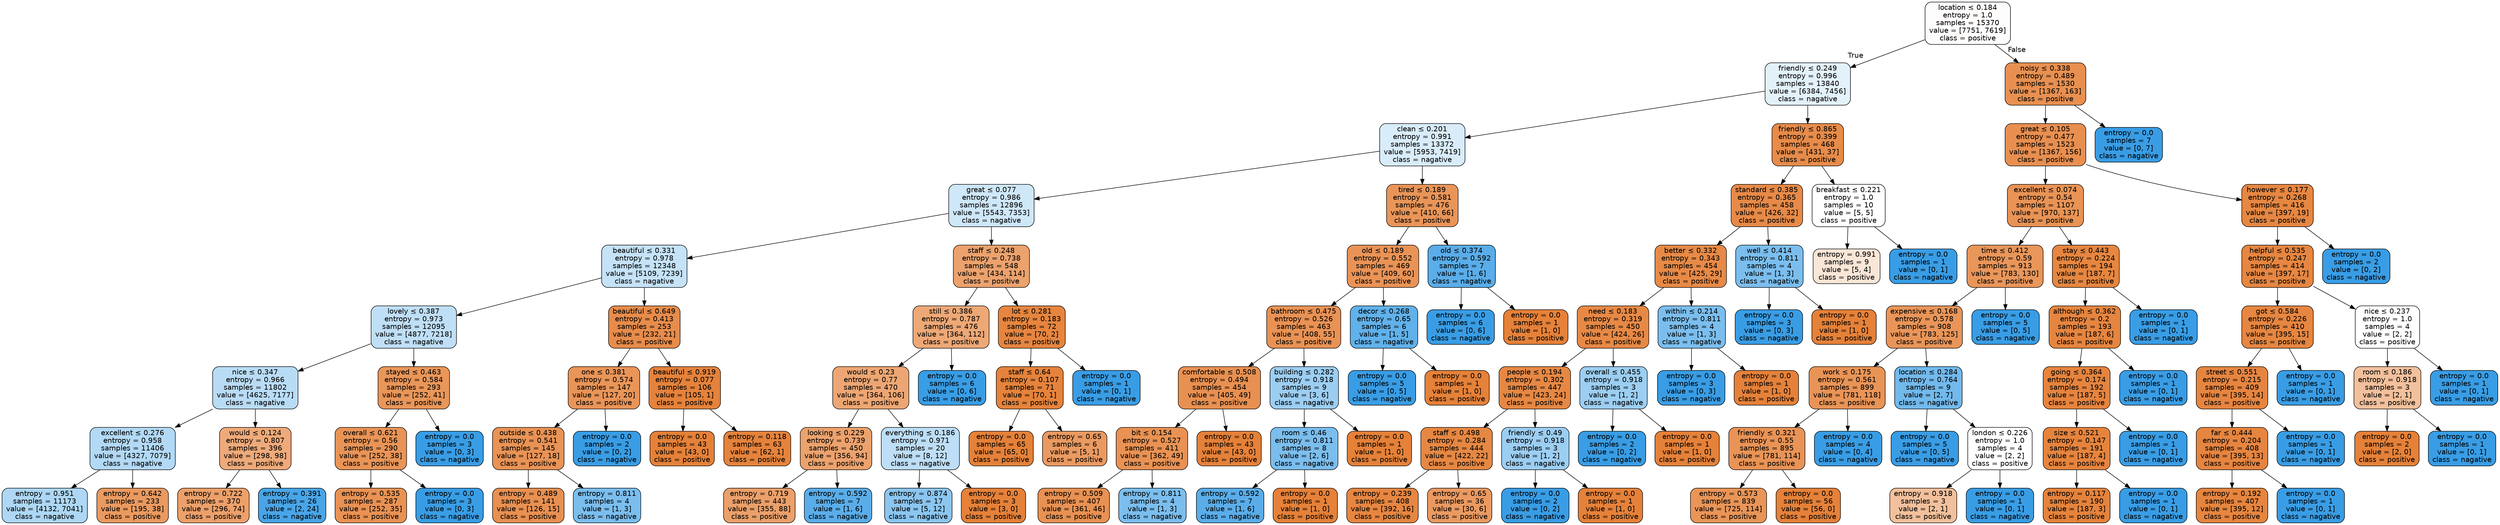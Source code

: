 digraph Tree {
node [shape=box, style="filled, rounded", color="black", fontname=helvetica] ;
edge [fontname=helvetica] ;
0 [label=<location &le; 0.184<br/>entropy = 1.0<br/>samples = 15370<br/>value = [7751, 7619]<br/>class = positive>, fillcolor="#fffdfc"] ;
1 [label=<friendly &le; 0.249<br/>entropy = 0.996<br/>samples = 13840<br/>value = [6384, 7456]<br/>class = nagative>, fillcolor="#e3f1fb"] ;
0 -> 1 [labeldistance=2.5, labelangle=45, headlabel="True"] ;
2 [label=<clean &le; 0.201<br/>entropy = 0.991<br/>samples = 13372<br/>value = [5953, 7419]<br/>class = nagative>, fillcolor="#d8ecfa"] ;
1 -> 2 ;
3 [label=<great &le; 0.077<br/>entropy = 0.986<br/>samples = 12896<br/>value = [5543, 7353]<br/>class = nagative>, fillcolor="#cee7f9"] ;
2 -> 3 ;
4 [label=<beautiful &le; 0.331<br/>entropy = 0.978<br/>samples = 12348<br/>value = [5109, 7239]<br/>class = nagative>, fillcolor="#c5e2f7"] ;
3 -> 4 ;
5 [label=<lovely &le; 0.387<br/>entropy = 0.973<br/>samples = 12095<br/>value = [4877, 7218]<br/>class = nagative>, fillcolor="#bfdff7"] ;
4 -> 5 ;
6 [label=<nice &le; 0.347<br/>entropy = 0.966<br/>samples = 11802<br/>value = [4625, 7177]<br/>class = nagative>, fillcolor="#b9dcf6"] ;
5 -> 6 ;
7 [label=<excellent &le; 0.276<br/>entropy = 0.958<br/>samples = 11406<br/>value = [4327, 7079]<br/>class = nagative>, fillcolor="#b2d9f5"] ;
6 -> 7 ;
8 [label=<entropy = 0.951<br/>samples = 11173<br/>value = [4132, 7041]<br/>class = nagative>, fillcolor="#add7f4"] ;
7 -> 8 ;
9 [label=<entropy = 0.642<br/>samples = 233<br/>value = [195, 38]<br/>class = positive>, fillcolor="#ea9a60"] ;
7 -> 9 ;
10 [label=<would &le; 0.124<br/>entropy = 0.807<br/>samples = 396<br/>value = [298, 98]<br/>class = positive>, fillcolor="#eeaa7a"] ;
6 -> 10 ;
11 [label=<entropy = 0.722<br/>samples = 370<br/>value = [296, 74]<br/>class = positive>, fillcolor="#eca06a"] ;
10 -> 11 ;
12 [label=<entropy = 0.391<br/>samples = 26<br/>value = [2, 24]<br/>class = nagative>, fillcolor="#49a5e7"] ;
10 -> 12 ;
13 [label=<stayed &le; 0.463<br/>entropy = 0.584<br/>samples = 293<br/>value = [252, 41]<br/>class = positive>, fillcolor="#e99659"] ;
5 -> 13 ;
14 [label=<overall &le; 0.621<br/>entropy = 0.56<br/>samples = 290<br/>value = [252, 38]<br/>class = positive>, fillcolor="#e99457"] ;
13 -> 14 ;
15 [label=<entropy = 0.535<br/>samples = 287<br/>value = [252, 35]<br/>class = positive>, fillcolor="#e99254"] ;
14 -> 15 ;
16 [label=<entropy = 0.0<br/>samples = 3<br/>value = [0, 3]<br/>class = nagative>, fillcolor="#399de5"] ;
14 -> 16 ;
17 [label=<entropy = 0.0<br/>samples = 3<br/>value = [0, 3]<br/>class = nagative>, fillcolor="#399de5"] ;
13 -> 17 ;
18 [label=<beautiful &le; 0.649<br/>entropy = 0.413<br/>samples = 253<br/>value = [232, 21]<br/>class = positive>, fillcolor="#e78c4b"] ;
4 -> 18 ;
19 [label=<one &le; 0.381<br/>entropy = 0.574<br/>samples = 147<br/>value = [127, 20]<br/>class = positive>, fillcolor="#e99558"] ;
18 -> 19 ;
20 [label=<outside &le; 0.438<br/>entropy = 0.541<br/>samples = 145<br/>value = [127, 18]<br/>class = positive>, fillcolor="#e99355"] ;
19 -> 20 ;
21 [label=<entropy = 0.489<br/>samples = 141<br/>value = [126, 15]<br/>class = positive>, fillcolor="#e89051"] ;
20 -> 21 ;
22 [label=<entropy = 0.811<br/>samples = 4<br/>value = [1, 3]<br/>class = nagative>, fillcolor="#7bbeee"] ;
20 -> 22 ;
23 [label=<entropy = 0.0<br/>samples = 2<br/>value = [0, 2]<br/>class = nagative>, fillcolor="#399de5"] ;
19 -> 23 ;
24 [label=<beautiful &le; 0.919<br/>entropy = 0.077<br/>samples = 106<br/>value = [105, 1]<br/>class = positive>, fillcolor="#e5823b"] ;
18 -> 24 ;
25 [label=<entropy = 0.0<br/>samples = 43<br/>value = [43, 0]<br/>class = positive>, fillcolor="#e58139"] ;
24 -> 25 ;
26 [label=<entropy = 0.118<br/>samples = 63<br/>value = [62, 1]<br/>class = positive>, fillcolor="#e5833c"] ;
24 -> 26 ;
27 [label=<staff &le; 0.248<br/>entropy = 0.738<br/>samples = 548<br/>value = [434, 114]<br/>class = positive>, fillcolor="#eca26d"] ;
3 -> 27 ;
28 [label=<still &le; 0.386<br/>entropy = 0.787<br/>samples = 476<br/>value = [364, 112]<br/>class = positive>, fillcolor="#eda876"] ;
27 -> 28 ;
29 [label=<would &le; 0.23<br/>entropy = 0.77<br/>samples = 470<br/>value = [364, 106]<br/>class = positive>, fillcolor="#eda673"] ;
28 -> 29 ;
30 [label=<looking &le; 0.229<br/>entropy = 0.739<br/>samples = 450<br/>value = [356, 94]<br/>class = positive>, fillcolor="#eca26d"] ;
29 -> 30 ;
31 [label=<entropy = 0.719<br/>samples = 443<br/>value = [355, 88]<br/>class = positive>, fillcolor="#eba06a"] ;
30 -> 31 ;
32 [label=<entropy = 0.592<br/>samples = 7<br/>value = [1, 6]<br/>class = nagative>, fillcolor="#5aade9"] ;
30 -> 32 ;
33 [label=<everything &le; 0.186<br/>entropy = 0.971<br/>samples = 20<br/>value = [8, 12]<br/>class = nagative>, fillcolor="#bddef6"] ;
29 -> 33 ;
34 [label=<entropy = 0.874<br/>samples = 17<br/>value = [5, 12]<br/>class = nagative>, fillcolor="#8bc6f0"] ;
33 -> 34 ;
35 [label=<entropy = 0.0<br/>samples = 3<br/>value = [3, 0]<br/>class = positive>, fillcolor="#e58139"] ;
33 -> 35 ;
36 [label=<entropy = 0.0<br/>samples = 6<br/>value = [0, 6]<br/>class = nagative>, fillcolor="#399de5"] ;
28 -> 36 ;
37 [label=<lot &le; 0.281<br/>entropy = 0.183<br/>samples = 72<br/>value = [70, 2]<br/>class = positive>, fillcolor="#e6853f"] ;
27 -> 37 ;
38 [label=<staff &le; 0.64<br/>entropy = 0.107<br/>samples = 71<br/>value = [70, 1]<br/>class = positive>, fillcolor="#e5833c"] ;
37 -> 38 ;
39 [label=<entropy = 0.0<br/>samples = 65<br/>value = [65, 0]<br/>class = positive>, fillcolor="#e58139"] ;
38 -> 39 ;
40 [label=<entropy = 0.65<br/>samples = 6<br/>value = [5, 1]<br/>class = positive>, fillcolor="#ea9a61"] ;
38 -> 40 ;
41 [label=<entropy = 0.0<br/>samples = 1<br/>value = [0, 1]<br/>class = nagative>, fillcolor="#399de5"] ;
37 -> 41 ;
42 [label=<tired &le; 0.189<br/>entropy = 0.581<br/>samples = 476<br/>value = [410, 66]<br/>class = positive>, fillcolor="#e99559"] ;
2 -> 42 ;
43 [label=<old &le; 0.189<br/>entropy = 0.552<br/>samples = 469<br/>value = [409, 60]<br/>class = positive>, fillcolor="#e99356"] ;
42 -> 43 ;
44 [label=<bathroom &le; 0.475<br/>entropy = 0.526<br/>samples = 463<br/>value = [408, 55]<br/>class = positive>, fillcolor="#e99254"] ;
43 -> 44 ;
45 [label=<comfortable &le; 0.508<br/>entropy = 0.494<br/>samples = 454<br/>value = [405, 49]<br/>class = positive>, fillcolor="#e89051"] ;
44 -> 45 ;
46 [label=<bit &le; 0.154<br/>entropy = 0.527<br/>samples = 411<br/>value = [362, 49]<br/>class = positive>, fillcolor="#e99254"] ;
45 -> 46 ;
47 [label=<entropy = 0.509<br/>samples = 407<br/>value = [361, 46]<br/>class = positive>, fillcolor="#e89152"] ;
46 -> 47 ;
48 [label=<entropy = 0.811<br/>samples = 4<br/>value = [1, 3]<br/>class = nagative>, fillcolor="#7bbeee"] ;
46 -> 48 ;
49 [label=<entropy = 0.0<br/>samples = 43<br/>value = [43, 0]<br/>class = positive>, fillcolor="#e58139"] ;
45 -> 49 ;
50 [label=<building &le; 0.282<br/>entropy = 0.918<br/>samples = 9<br/>value = [3, 6]<br/>class = nagative>, fillcolor="#9ccef2"] ;
44 -> 50 ;
51 [label=<room &le; 0.46<br/>entropy = 0.811<br/>samples = 8<br/>value = [2, 6]<br/>class = nagative>, fillcolor="#7bbeee"] ;
50 -> 51 ;
52 [label=<entropy = 0.592<br/>samples = 7<br/>value = [1, 6]<br/>class = nagative>, fillcolor="#5aade9"] ;
51 -> 52 ;
53 [label=<entropy = 0.0<br/>samples = 1<br/>value = [1, 0]<br/>class = positive>, fillcolor="#e58139"] ;
51 -> 53 ;
54 [label=<entropy = 0.0<br/>samples = 1<br/>value = [1, 0]<br/>class = positive>, fillcolor="#e58139"] ;
50 -> 54 ;
55 [label=<decor &le; 0.268<br/>entropy = 0.65<br/>samples = 6<br/>value = [1, 5]<br/>class = nagative>, fillcolor="#61b1ea"] ;
43 -> 55 ;
56 [label=<entropy = 0.0<br/>samples = 5<br/>value = [0, 5]<br/>class = nagative>, fillcolor="#399de5"] ;
55 -> 56 ;
57 [label=<entropy = 0.0<br/>samples = 1<br/>value = [1, 0]<br/>class = positive>, fillcolor="#e58139"] ;
55 -> 57 ;
58 [label=<old &le; 0.374<br/>entropy = 0.592<br/>samples = 7<br/>value = [1, 6]<br/>class = nagative>, fillcolor="#5aade9"] ;
42 -> 58 ;
59 [label=<entropy = 0.0<br/>samples = 6<br/>value = [0, 6]<br/>class = nagative>, fillcolor="#399de5"] ;
58 -> 59 ;
60 [label=<entropy = 0.0<br/>samples = 1<br/>value = [1, 0]<br/>class = positive>, fillcolor="#e58139"] ;
58 -> 60 ;
61 [label=<friendly &le; 0.865<br/>entropy = 0.399<br/>samples = 468<br/>value = [431, 37]<br/>class = positive>, fillcolor="#e78c4a"] ;
1 -> 61 ;
62 [label=<standard &le; 0.385<br/>entropy = 0.365<br/>samples = 458<br/>value = [426, 32]<br/>class = positive>, fillcolor="#e78a48"] ;
61 -> 62 ;
63 [label=<better &le; 0.332<br/>entropy = 0.343<br/>samples = 454<br/>value = [425, 29]<br/>class = positive>, fillcolor="#e78a47"] ;
62 -> 63 ;
64 [label=<need &le; 0.183<br/>entropy = 0.319<br/>samples = 450<br/>value = [424, 26]<br/>class = positive>, fillcolor="#e78945"] ;
63 -> 64 ;
65 [label=<people &le; 0.194<br/>entropy = 0.302<br/>samples = 447<br/>value = [423, 24]<br/>class = positive>, fillcolor="#e68844"] ;
64 -> 65 ;
66 [label=<staff &le; 0.498<br/>entropy = 0.284<br/>samples = 444<br/>value = [422, 22]<br/>class = positive>, fillcolor="#e68843"] ;
65 -> 66 ;
67 [label=<entropy = 0.239<br/>samples = 408<br/>value = [392, 16]<br/>class = positive>, fillcolor="#e68641"] ;
66 -> 67 ;
68 [label=<entropy = 0.65<br/>samples = 36<br/>value = [30, 6]<br/>class = positive>, fillcolor="#ea9a61"] ;
66 -> 68 ;
69 [label=<friendly &le; 0.49<br/>entropy = 0.918<br/>samples = 3<br/>value = [1, 2]<br/>class = nagative>, fillcolor="#9ccef2"] ;
65 -> 69 ;
70 [label=<entropy = 0.0<br/>samples = 2<br/>value = [0, 2]<br/>class = nagative>, fillcolor="#399de5"] ;
69 -> 70 ;
71 [label=<entropy = 0.0<br/>samples = 1<br/>value = [1, 0]<br/>class = positive>, fillcolor="#e58139"] ;
69 -> 71 ;
72 [label=<overall &le; 0.455<br/>entropy = 0.918<br/>samples = 3<br/>value = [1, 2]<br/>class = nagative>, fillcolor="#9ccef2"] ;
64 -> 72 ;
73 [label=<entropy = 0.0<br/>samples = 2<br/>value = [0, 2]<br/>class = nagative>, fillcolor="#399de5"] ;
72 -> 73 ;
74 [label=<entropy = 0.0<br/>samples = 1<br/>value = [1, 0]<br/>class = positive>, fillcolor="#e58139"] ;
72 -> 74 ;
75 [label=<within &le; 0.214<br/>entropy = 0.811<br/>samples = 4<br/>value = [1, 3]<br/>class = nagative>, fillcolor="#7bbeee"] ;
63 -> 75 ;
76 [label=<entropy = 0.0<br/>samples = 3<br/>value = [0, 3]<br/>class = nagative>, fillcolor="#399de5"] ;
75 -> 76 ;
77 [label=<entropy = 0.0<br/>samples = 1<br/>value = [1, 0]<br/>class = positive>, fillcolor="#e58139"] ;
75 -> 77 ;
78 [label=<well &le; 0.414<br/>entropy = 0.811<br/>samples = 4<br/>value = [1, 3]<br/>class = nagative>, fillcolor="#7bbeee"] ;
62 -> 78 ;
79 [label=<entropy = 0.0<br/>samples = 3<br/>value = [0, 3]<br/>class = nagative>, fillcolor="#399de5"] ;
78 -> 79 ;
80 [label=<entropy = 0.0<br/>samples = 1<br/>value = [1, 0]<br/>class = positive>, fillcolor="#e58139"] ;
78 -> 80 ;
81 [label=<breakfast &le; 0.221<br/>entropy = 1.0<br/>samples = 10<br/>value = [5, 5]<br/>class = positive>, fillcolor="#ffffff"] ;
61 -> 81 ;
82 [label=<entropy = 0.991<br/>samples = 9<br/>value = [5, 4]<br/>class = positive>, fillcolor="#fae6d7"] ;
81 -> 82 ;
83 [label=<entropy = 0.0<br/>samples = 1<br/>value = [0, 1]<br/>class = nagative>, fillcolor="#399de5"] ;
81 -> 83 ;
84 [label=<noisy &le; 0.338<br/>entropy = 0.489<br/>samples = 1530<br/>value = [1367, 163]<br/>class = positive>, fillcolor="#e89051"] ;
0 -> 84 [labeldistance=2.5, labelangle=-45, headlabel="False"] ;
85 [label=<great &le; 0.105<br/>entropy = 0.477<br/>samples = 1523<br/>value = [1367, 156]<br/>class = positive>, fillcolor="#e88f50"] ;
84 -> 85 ;
86 [label=<excellent &le; 0.074<br/>entropy = 0.54<br/>samples = 1107<br/>value = [970, 137]<br/>class = positive>, fillcolor="#e99355"] ;
85 -> 86 ;
87 [label=<time &le; 0.412<br/>entropy = 0.59<br/>samples = 913<br/>value = [783, 130]<br/>class = positive>, fillcolor="#e9965a"] ;
86 -> 87 ;
88 [label=<expensive &le; 0.168<br/>entropy = 0.578<br/>samples = 908<br/>value = [783, 125]<br/>class = positive>, fillcolor="#e99559"] ;
87 -> 88 ;
89 [label=<work &le; 0.175<br/>entropy = 0.561<br/>samples = 899<br/>value = [781, 118]<br/>class = positive>, fillcolor="#e99457"] ;
88 -> 89 ;
90 [label=<friendly &le; 0.321<br/>entropy = 0.55<br/>samples = 895<br/>value = [781, 114]<br/>class = positive>, fillcolor="#e99356"] ;
89 -> 90 ;
91 [label=<entropy = 0.573<br/>samples = 839<br/>value = [725, 114]<br/>class = positive>, fillcolor="#e99558"] ;
90 -> 91 ;
92 [label=<entropy = 0.0<br/>samples = 56<br/>value = [56, 0]<br/>class = positive>, fillcolor="#e58139"] ;
90 -> 92 ;
93 [label=<entropy = 0.0<br/>samples = 4<br/>value = [0, 4]<br/>class = nagative>, fillcolor="#399de5"] ;
89 -> 93 ;
94 [label=<location &le; 0.284<br/>entropy = 0.764<br/>samples = 9<br/>value = [2, 7]<br/>class = nagative>, fillcolor="#72b9ec"] ;
88 -> 94 ;
95 [label=<entropy = 0.0<br/>samples = 5<br/>value = [0, 5]<br/>class = nagative>, fillcolor="#399de5"] ;
94 -> 95 ;
96 [label=<london &le; 0.226<br/>entropy = 1.0<br/>samples = 4<br/>value = [2, 2]<br/>class = positive>, fillcolor="#ffffff"] ;
94 -> 96 ;
97 [label=<entropy = 0.918<br/>samples = 3<br/>value = [2, 1]<br/>class = positive>, fillcolor="#f2c09c"] ;
96 -> 97 ;
98 [label=<entropy = 0.0<br/>samples = 1<br/>value = [0, 1]<br/>class = nagative>, fillcolor="#399de5"] ;
96 -> 98 ;
99 [label=<entropy = 0.0<br/>samples = 5<br/>value = [0, 5]<br/>class = nagative>, fillcolor="#399de5"] ;
87 -> 99 ;
100 [label=<stay &le; 0.443<br/>entropy = 0.224<br/>samples = 194<br/>value = [187, 7]<br/>class = positive>, fillcolor="#e68640"] ;
86 -> 100 ;
101 [label=<although &le; 0.362<br/>entropy = 0.2<br/>samples = 193<br/>value = [187, 6]<br/>class = positive>, fillcolor="#e6853f"] ;
100 -> 101 ;
102 [label=<going &le; 0.364<br/>entropy = 0.174<br/>samples = 192<br/>value = [187, 5]<br/>class = positive>, fillcolor="#e6843e"] ;
101 -> 102 ;
103 [label=<size &le; 0.521<br/>entropy = 0.147<br/>samples = 191<br/>value = [187, 4]<br/>class = positive>, fillcolor="#e6843d"] ;
102 -> 103 ;
104 [label=<entropy = 0.117<br/>samples = 190<br/>value = [187, 3]<br/>class = positive>, fillcolor="#e5833c"] ;
103 -> 104 ;
105 [label=<entropy = 0.0<br/>samples = 1<br/>value = [0, 1]<br/>class = nagative>, fillcolor="#399de5"] ;
103 -> 105 ;
106 [label=<entropy = 0.0<br/>samples = 1<br/>value = [0, 1]<br/>class = nagative>, fillcolor="#399de5"] ;
102 -> 106 ;
107 [label=<entropy = 0.0<br/>samples = 1<br/>value = [0, 1]<br/>class = nagative>, fillcolor="#399de5"] ;
101 -> 107 ;
108 [label=<entropy = 0.0<br/>samples = 1<br/>value = [0, 1]<br/>class = nagative>, fillcolor="#399de5"] ;
100 -> 108 ;
109 [label=<however &le; 0.177<br/>entropy = 0.268<br/>samples = 416<br/>value = [397, 19]<br/>class = positive>, fillcolor="#e68742"] ;
85 -> 109 ;
110 [label=<helpful &le; 0.535<br/>entropy = 0.247<br/>samples = 414<br/>value = [397, 17]<br/>class = positive>, fillcolor="#e68641"] ;
109 -> 110 ;
111 [label=<got &le; 0.584<br/>entropy = 0.226<br/>samples = 410<br/>value = [395, 15]<br/>class = positive>, fillcolor="#e68641"] ;
110 -> 111 ;
112 [label=<street &le; 0.551<br/>entropy = 0.215<br/>samples = 409<br/>value = [395, 14]<br/>class = positive>, fillcolor="#e68540"] ;
111 -> 112 ;
113 [label=<far &le; 0.444<br/>entropy = 0.204<br/>samples = 408<br/>value = [395, 13]<br/>class = positive>, fillcolor="#e68540"] ;
112 -> 113 ;
114 [label=<entropy = 0.192<br/>samples = 407<br/>value = [395, 12]<br/>class = positive>, fillcolor="#e6853f"] ;
113 -> 114 ;
115 [label=<entropy = 0.0<br/>samples = 1<br/>value = [0, 1]<br/>class = nagative>, fillcolor="#399de5"] ;
113 -> 115 ;
116 [label=<entropy = 0.0<br/>samples = 1<br/>value = [0, 1]<br/>class = nagative>, fillcolor="#399de5"] ;
112 -> 116 ;
117 [label=<entropy = 0.0<br/>samples = 1<br/>value = [0, 1]<br/>class = nagative>, fillcolor="#399de5"] ;
111 -> 117 ;
118 [label=<nice &le; 0.237<br/>entropy = 1.0<br/>samples = 4<br/>value = [2, 2]<br/>class = positive>, fillcolor="#ffffff"] ;
110 -> 118 ;
119 [label=<room &le; 0.186<br/>entropy = 0.918<br/>samples = 3<br/>value = [2, 1]<br/>class = positive>, fillcolor="#f2c09c"] ;
118 -> 119 ;
120 [label=<entropy = 0.0<br/>samples = 2<br/>value = [2, 0]<br/>class = positive>, fillcolor="#e58139"] ;
119 -> 120 ;
121 [label=<entropy = 0.0<br/>samples = 1<br/>value = [0, 1]<br/>class = nagative>, fillcolor="#399de5"] ;
119 -> 121 ;
122 [label=<entropy = 0.0<br/>samples = 1<br/>value = [0, 1]<br/>class = nagative>, fillcolor="#399de5"] ;
118 -> 122 ;
123 [label=<entropy = 0.0<br/>samples = 2<br/>value = [0, 2]<br/>class = nagative>, fillcolor="#399de5"] ;
109 -> 123 ;
124 [label=<entropy = 0.0<br/>samples = 7<br/>value = [0, 7]<br/>class = nagative>, fillcolor="#399de5"] ;
84 -> 124 ;
}